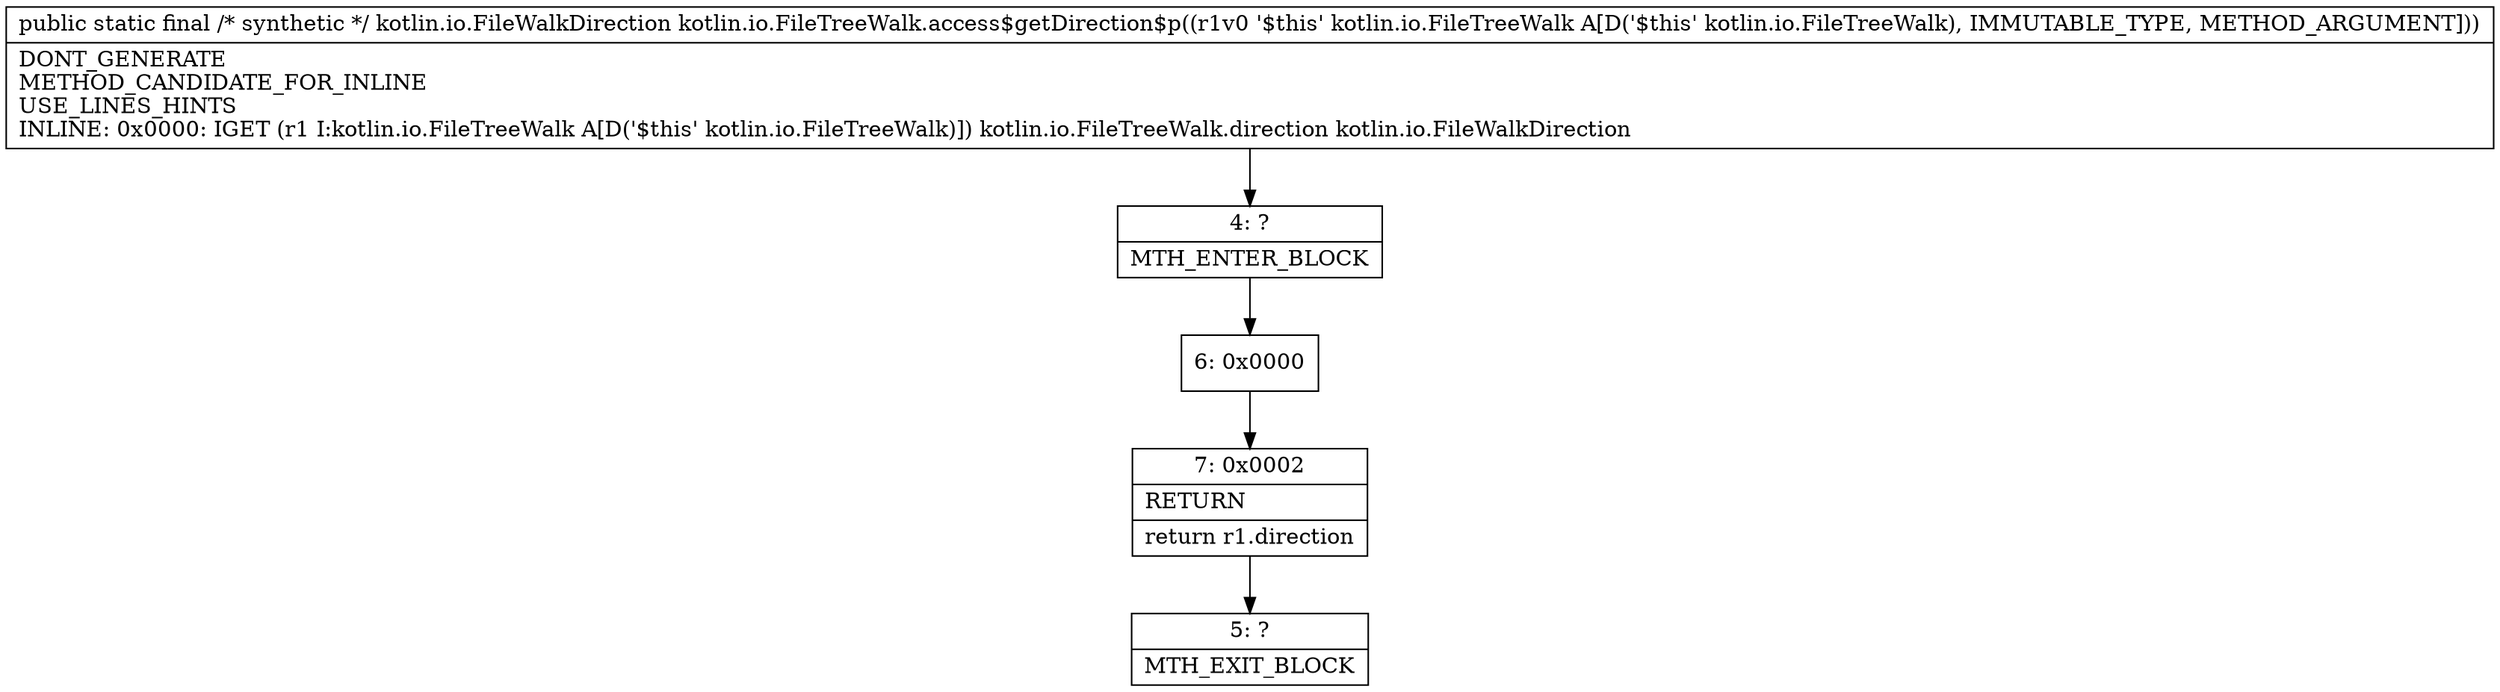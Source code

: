 digraph "CFG forkotlin.io.FileTreeWalk.access$getDirection$p(Lkotlin\/io\/FileTreeWalk;)Lkotlin\/io\/FileWalkDirection;" {
Node_4 [shape=record,label="{4\:\ ?|MTH_ENTER_BLOCK\l}"];
Node_6 [shape=record,label="{6\:\ 0x0000}"];
Node_7 [shape=record,label="{7\:\ 0x0002|RETURN\l|return r1.direction\l}"];
Node_5 [shape=record,label="{5\:\ ?|MTH_EXIT_BLOCK\l}"];
MethodNode[shape=record,label="{public static final \/* synthetic *\/ kotlin.io.FileWalkDirection kotlin.io.FileTreeWalk.access$getDirection$p((r1v0 '$this' kotlin.io.FileTreeWalk A[D('$this' kotlin.io.FileTreeWalk), IMMUTABLE_TYPE, METHOD_ARGUMENT]))  | DONT_GENERATE\lMETHOD_CANDIDATE_FOR_INLINE\lUSE_LINES_HINTS\lINLINE: 0x0000: IGET  (r1 I:kotlin.io.FileTreeWalk A[D('$this' kotlin.io.FileTreeWalk)]) kotlin.io.FileTreeWalk.direction kotlin.io.FileWalkDirection\l}"];
MethodNode -> Node_4;Node_4 -> Node_6;
Node_6 -> Node_7;
Node_7 -> Node_5;
}

